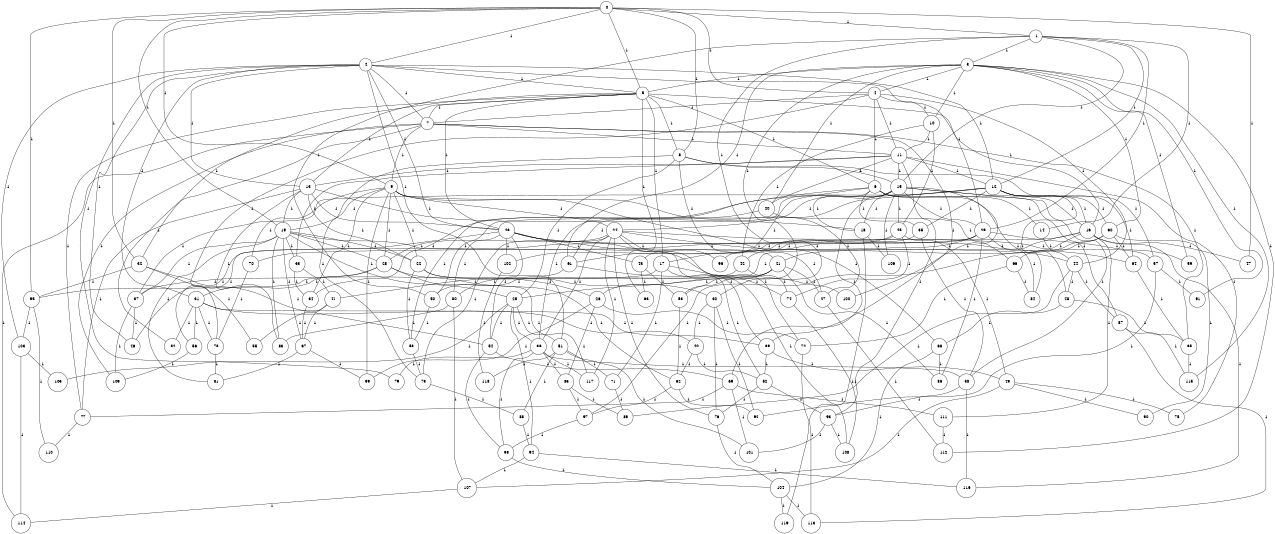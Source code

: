 graph G {
size="8.5,11;"
ratio = "expand;"
fixedsize="true;"
overlap="scale;"
node[shape=circle,width=.12,hight=.12,fontsize=12]
edge[fontsize=12]

0[label=" 0" color=black, pos="1.1441136,2.4748894!"];
1[label=" 1" color=black, pos="2.0769422,0.24563268!"];
2[label=" 2" color=black, pos="0.11039902,1.0829618!"];
3[label=" 3" color=black, pos="0.48748,0.85748573!"];
4[label=" 4" color=black, pos="0.55318273,0.45409075!"];
5[label=" 5" color=black, pos="0.5134957,0.18592822!"];
6[label=" 6" color=black, pos="2.4270217,0.11429557!"];
7[label=" 7" color=black, pos="0.89863566,0.61689635!"];
8[label=" 8" color=black, pos="1.7742983,1.2997225!"];
9[label=" 9" color=black, pos="2.1989912,0.54291194!"];
10[label=" 10" color=black, pos="2.1270729,1.7063563!"];
11[label=" 11" color=black, pos="1.0541594,0.17644218!"];
12[label=" 12" color=black, pos="2.0083827,2.2586369!"];
13[label=" 13" color=black, pos="0.93814804,0.8488999!"];
14[label=" 14" color=black, pos="2.348708,1.4592404!"];
15[label=" 15" color=black, pos="1.8474818,0.29009292!"];
16[label=" 16" color=black, pos="1.1679225,0.47302053!"];
17[label=" 17" color=black, pos="0.13517063,1.6763038!"];
18[label=" 18" color=black, pos="0.64180617,0.87679647!"];
19[label=" 19" color=black, pos="2.9465022,0.30330777!"];
20[label=" 20" color=black, pos="2.6837716,0.4767633!"];
21[label=" 21" color=black, pos="1.0065098,0.98708939!"];
22[label=" 22" color=black, pos="1.2888587,2.6025614!"];
23[label=" 23" color=black, pos="1.5224665,2.7581206!"];
24[label=" 24" color=black, pos="0.48246979,2.0573026!"];
25[label=" 25" color=black, pos="0.24707356,2.879884!"];
26[label=" 26" color=black, pos="1.1162666,0.58484533!"];
27[label=" 27" color=black, pos="1.8099191,0.017653639!"];
28[label=" 28" color=black, pos="2.4500978,2.1156103!"];
29[label=" 29" color=black, pos="2.8200801,2.8118254!"];
30[label=" 30" color=black, pos="0.54902945,1.2452793!"];
31[label=" 31" color=black, pos="2.3070412,2.7618849!"];
32[label=" 32" color=black, pos="0.23454092,2.4071514!"];
33[label=" 33" color=black, pos="1.5527939,0.37049421!"];
34[label=" 34" color=black, pos="0.043715886,0.73182922!"];
35[label=" 35" color=black, pos="0.84349265,2.3473257!"];
36[label=" 36" color=black, pos="0.2438998,2.7501981!"];
37[label=" 37" color=black, pos="0.56563565,2.1729187!"];
38[label=" 38" color=black, pos="0.97641032,0.18616104!"];
39[label=" 39" color=black, pos="1.4215978,1.0729626!"];
40[label=" 40" color=black, pos="0.76723339,2.1377532!"];
41[label=" 41" color=black, pos="0.76714942,1.9890878!"];
42[label=" 42" color=black, pos="2.463587,2.6645003!"];
43[label=" 43" color=black, pos="2.4703998,0.60067007!"];
44[label=" 44" color=black, pos="1.4747619,1.7782796!"];
45[label=" 45" color=black, pos="1.9128916,2.1550627!"];
46[label=" 46" color=black, pos="0.3693963,1.1727534!"];
47[label=" 47" color=black, pos="1.2892697,0.44713291!"];
48[label=" 48" color=black, pos="1.72583,0.37653035!"];
49[label=" 49" color=black, pos="0.0931336,1.3038447!"];
50[label=" 50" color=black, pos="1.0865351,0.86380022!"];
51[label=" 51" color=black, pos="2.980171,2.2712345!"];
52[label=" 52" color=black, pos="2.8153384,0.49533053!"];
53[label=" 53" color=black, pos="0.0007123854,0.61753192!"];
54[label=" 54" color=black, pos="1.991617,1.1611028!"];
55[label=" 55" color=black, pos="2.0360014,1.3373897!"];
56[label=" 56" color=black, pos="0.1931219,1.2548108!"];
57[label=" 57" color=black, pos="1.0795381,2.8429761!"];
58[label=" 58" color=black, pos="0.52700049,0.72300812!"];
59[label=" 59" color=black, pos="2.1712466,1.9621044!"];
60[label=" 60" color=black, pos="0.043756746,1.714815!"];
61[label=" 61" color=black, pos="2.1078282,2.4145778!"];
62[label=" 62" color=black, pos="1.1226323,2.3803318!"];
63[label=" 63" color=black, pos="1.1839164,0.92046504!"];
64[label=" 64" color=black, pos="1.4316415,2.6632938!"];
65[label=" 65" color=black, pos="1.7339313,1.6772529!"];
66[label=" 66" color=black, pos="2.2130462,2.7681032!"];
67[label=" 67" color=black, pos="1.3945037,2.3708779!"];
68[label=" 68" color=black, pos="0.18764256,0.48272953!"];
69[label=" 69" color=black, pos="1.4180398,0.39491585!"];
70[label=" 70" color=black, pos="0.47298801,2.6993059!"];
71[label=" 71" color=black, pos="1.4929691,0.033942733!"];
72[label=" 72" color=black, pos="1.7950467,2.4357903!"];
73[label=" 73" color=black, pos="2.2035065,2.7899098!"];
74[label=" 74" color=black, pos="0.51330412,1.8008455!"];
75[label=" 75" color=black, pos="1.2882206,2.3460682!"];
76[label=" 76" color=black, pos="1.2574162,0.77133393!"];
77[label=" 77" color=black, pos="1.726105,2.2161283!"];
78[label=" 78" color=black, pos="1.9414974,2.8559975!"];
79[label=" 79" color=black, pos="1.535205,0.35907706!"];
80[label=" 80" color=black, pos="0.58717676,0.85922973!"];
81[label=" 81" color=black, pos="2.9079104,0.20723589!"];
82[label=" 82" color=black, pos="0.20715249,0.32902234!"];
83[label=" 83" color=black, pos="1.1798047,0.97123635!"];
84[label=" 84" color=black, pos="1.5038882,2.1126771!"];
85[label=" 85" color=black, pos="0.90882005,1.4290863!"];
86[label=" 86" color=black, pos="1.2442395,0.2847839!"];
87[label=" 87" color=black, pos="2.175024,1.1096962!"];
88[label=" 88" color=black, pos="2.4387283,2.552884!"];
89[label=" 89" color=black, pos="0.61806544,2.7678533!"];
90[label=" 90" color=black, pos="2.7682013,2.3205911!"];
91[label=" 91" color=black, pos="2.7719661,2.385227!"];
92[label=" 92" color=black, pos="1.0343977,0.5058476!"];
93[label=" 93" color=black, pos="0.82670939,0.79353517!"];
94[label=" 94" color=black, pos="2.2200177,1.8503933!"];
95[label=" 95" color=black, pos="2.72218,1.1572425!"];
96[label=" 96" color=black, pos="0.92901549,2.507547!"];
97[label=" 97" color=black, pos="0.47024634,0.37229886!"];
98[label=" 98" color=black, pos="1.372276,1.1864536!"];
99[label=" 99" color=black, pos="0.98471734,2.4200964!"];
100[label=" 100" color=black, pos="1.0695846,2.9623328!"];
101[label=" 101" color=black, pos="2.8608779,1.9672428!"];
102[label=" 102" color=black, pos="0.83418699,2.4759374!"];
103[label=" 103" color=black, pos="2.7777257,1.7172753!"];
104[label=" 104" color=black, pos="1.3433063,0.25382214!"];
105[label=" 105" color=black, pos="2.5002227,0.052000237!"];
106[label=" 106" color=black, pos="2.3190109,2.0167408!"];
107[label=" 107" color=black, pos="2.8101344,2.3228433!"];
108[label=" 108" color=black, pos="1.3627812,0.77601297!"];
109[label=" 109" color=black, pos="2.0410439,0.30455483!"];
110[label=" 110" color=black, pos="0.56089197,0.43159797!"];
111[label=" 111" color=black, pos="1.413672,1.0453589!"];
112[label=" 112" color=black, pos="1.3736957,0.57053099!"];
113[label=" 113" color=black, pos="1.925302,2.7464171!"];
114[label=" 114" color=black, pos="1.860985,0.54804118!"];
115[label=" 115" color=black, pos="2.1999951,1.5508384!"];
116[label=" 116" color=black, pos="1.1560605,0.7864355!"];
117[label=" 117" color=black, pos="0.070107174,0.072335378!"];
118[label=" 118" color=black, pos="2.8714825,1.9696168!"];
119[label=" 119" color=black, pos="0.65280666,1.0421329!"];
0--1[label="1"]
0--2[label="1"]
0--4[label="1"]
0--5[label="1"]
0--8[label="1"]
0--9[label="1"]
0--19[label="1"]
0--32[label="1"]
0--47[label="1"]
0--95[label="1"]
1--3[label="1"]
1--12[label="1"]
1--14[label="1"]
1--15[label="1"]
1--29[label="1"]
1--30[label="1"]
1--50[label="1"]
2--5[label="1"]
2--7[label="1"]
2--12[label="1"]
2--13[label="1"]
2--23[label="1"]
2--29[label="1"]
2--31[label="1"]
2--46[label="1"]
2--51[label="1"]
2--79[label="1"]
2--103[label="1"]
3--4[label="1"]
3--5[label="1"]
3--10[label="1"]
3--20[label="1"]
3--53[label="1"]
3--59[label="1"]
3--60[label="1"]
3--61[label="1"]
3--91[label="1"]
3--112[label="1"]
3--115[label="1"]
4--6[label="1"]
4--7[label="1"]
4--10[label="1"]
4--11[label="1"]
4--44[label="1"]
4--78[label="1"]
5--6[label="1"]
5--7[label="1"]
5--8[label="1"]
5--13[label="1"]
5--16[label="1"]
5--17[label="1"]
5--23[label="1"]
5--32[label="1"]
5--63[label="1"]
5--77[label="1"]
6--14[label="1"]
6--17[label="1"]
6--18[label="1"]
6--35[label="1"]
6--58[label="1"]
6--84[label="1"]
6--87[label="1"]
7--9[label="1"]
7--11[label="1"]
7--39[label="1"]
7--65[label="1"]
7--82[label="1"]
7--109[label="1"]
7--114[label="1"]
8--15[label="1"]
8--21[label="1"]
8--25[label="1"]
8--57[label="1"]
8--73[label="1"]
9--19[label="1"]
9--22[label="1"]
9--24[label="1"]
9--27[label="1"]
9--28[label="1"]
9--34[label="1"]
9--68[label="1"]
9--70[label="1"]
9--99[label="1"]
10--11[label="1"]
10--42[label="1"]
10--45[label="1"]
11--12[label="1"]
11--13[label="1"]
11--15[label="1"]
11--20[label="1"]
11--33[label="1"]
11--75[label="1"]
11--93[label="1"]
12--16[label="1"]
12--34[label="1"]
12--35[label="1"]
12--37[label="1"]
12--48[label="1"]
12--50[label="1"]
12--60[label="1"]
12--64[label="1"]
13--18[label="1"]
13--19[label="1"]
13--22[label="1"]
13--23[label="1"]
13--77[label="1"]
13--83[label="1"]
14--44[label="1"]
15--16[label="1"]
15--18[label="1"]
15--24[label="1"]
15--29[label="1"]
15--38[label="1"]
15--45[label="1"]
15--61[label="1"]
15--69[label="1"]
15--100[label="1"]
15--106[label="1"]
16--21[label="1"]
16--26[label="1"]
16--47[label="1"]
16--102[label="1"]
16--111[label="1"]
16--116[label="1"]
17--41[label="1"]
17--52[label="1"]
17--71[label="1"]
17--74[label="1"]
18--106[label="1"]
18--119[label="1"]
19--22[label="1"]
19--25[label="1"]
19--28[label="1"]
19--33[label="1"]
19--37[label="1"]
19--67[label="1"]
19--81[label="1"]
19--83[label="1"]
19--108[label="1"]
20--36[label="1"]
20--66[label="1"]
21--25[label="1"]
21--27[label="1"]
21--50[label="1"]
21--53[label="1"]
21--86[label="1"]
22--26[label="1"]
22--30[label="1"]
22--58[label="1"]
23--27[label="1"]
23--43[label="1"]
23--54[label="1"]
23--56[label="1"]
23--64[label="1"]
23--72[label="1"]
23--80[label="1"]
23--102[label="1"]
24--28[label="1"]
24--36[label="1"]
24--39[label="1"]
24--44[label="1"]
24--57[label="1"]
24--73[label="1"]
24--76[label="1"]
24--96[label="1"]
24--117[label="1"]
25--36[label="1"]
25--51[label="1"]
25--54[label="1"]
25--94[label="1"]
25--105[label="1"]
26--72[label="1"]
26--85[label="1"]
26--99[label="1"]
27--112[label="1"]
28--31[label="1"]
28--37[label="1"]
28--62[label="1"]
28--117[label="1"]
29--43[label="1"]
29--59[label="1"]
29--70[label="1"]
29--84[label="1"]
29--86[label="1"]
29--96[label="1"]
30--40[label="1"]
30--76[label="1"]
30--92[label="1"]
31--39[label="1"]
31--40[label="1"]
31--56[label="1"]
31--78[label="1"]
31--82[label="1"]
32--54[label="1"]
32--55[label="1"]
32--95[label="1"]
33--34[label="1"]
33--41[label="1"]
34--67[label="1"]
35--38[label="1"]
35--42[label="1"]
36--38[label="1"]
36--79[label="1"]
36--85[label="1"]
36--98[label="1"]
36--117[label="1"]
37--46[label="1"]
37--109[label="1"]
38--93[label="1"]
38--116[label="1"]
39--49[label="1"]
39--52[label="1"]
40--52[label="1"]
40--62[label="1"]
41--55[label="1"]
41--67[label="1"]
42--74[label="1"]
42--80[label="1"]
43--53[label="1"]
43--63[label="1"]
44--48[label="1"]
44--87[label="1"]
44--89[label="1"]
45--46[label="1"]
45--49[label="1"]
45--61[label="1"]
45--74[label="1"]
48--65[label="1"]
48--68[label="1"]
49--75[label="1"]
49--90[label="1"]
49--107[label="1"]
50--58[label="1"]
51--71[label="1"]
51--88[label="1"]
51--101[label="1"]
51--118[label="1"]
52--76[label="1"]
52--93[label="1"]
53--62[label="1"]
54--69[label="1"]
54--98[label="1"]
56--109[label="1"]
57--91[label="1"]
57--92[label="1"]
58--73[label="1"]
60--64[label="1"]
60--66[label="1"]
60--90[label="1"]
60--97[label="1"]
61--95[label="1"]
61--100[label="1"]
62--92[label="1"]
62--97[label="1"]
64--65[label="1"]
65--115[label="1"]
66--72[label="1"]
66--84[label="1"]
67--81[label="1"]
67--99[label="1"]
68--86[label="1"]
68--104[label="1"]
69--77[label="1"]
69--101[label="1"]
69--111[label="1"]
70--78[label="1"]
71--89[label="1"]
72--113[label="1"]
73--88[label="1"]
74--108[label="1"]
76--104[label="1"]
77--110[label="1"]
78--81[label="1"]
80--83[label="1"]
80--107[label="1"]
85--89[label="1"]
85--97[label="1"]
87--113[label="1"]
87--115[label="1"]
88--94[label="1"]
93--101[label="1"]
93--108[label="1"]
94--107[label="1"]
94--116[label="1"]
95--103[label="1"]
95--110[label="1"]
97--98[label="1"]
98--104[label="1"]
102--118[label="1"]
103--105[label="1"]
103--114[label="1"]
104--113[label="1"]
104--119[label="1"]
107--114[label="1"]
111--112[label="1"]

}

